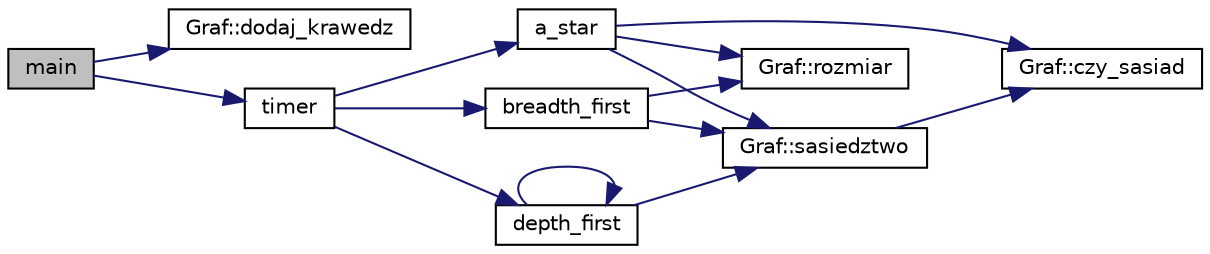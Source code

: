 digraph G
{
  edge [fontname="Helvetica",fontsize="10",labelfontname="Helvetica",labelfontsize="10"];
  node [fontname="Helvetica",fontsize="10",shape=record];
  rankdir="LR";
  Node1 [label="main",height=0.2,width=0.4,color="black", fillcolor="grey75", style="filled" fontcolor="black"];
  Node1 -> Node2 [color="midnightblue",fontsize="10",style="solid",fontname="Helvetica"];
  Node2 [label="Graf::dodaj_krawedz",height=0.2,width=0.4,color="black", fillcolor="white", style="filled",URL="$class_graf.html#a0024231b77bddd7298a66e0b753b5d6b",tooltip="Metoda pozwalajaca na dodawanie nowej krawedzi."];
  Node1 -> Node3 [color="midnightblue",fontsize="10",style="solid",fontname="Helvetica"];
  Node3 [label="timer",height=0.2,width=0.4,color="black", fillcolor="white", style="filled",URL="$timer_8h.html#a29d90bc26000d502cdee91c591dd2370"];
  Node3 -> Node4 [color="midnightblue",fontsize="10",style="solid",fontname="Helvetica"];
  Node4 [label="breadth_first",height=0.2,width=0.4,color="black", fillcolor="white", style="filled",URL="$przeszukiwanie_8h.html#a48d4601486fa305e536e43dd8537d710"];
  Node4 -> Node5 [color="midnightblue",fontsize="10",style="solid",fontname="Helvetica"];
  Node5 [label="Graf::rozmiar",height=0.2,width=0.4,color="black", fillcolor="white", style="filled",URL="$class_graf.html#ab452377f7bf7a7034057c9b1c1f2c4fb",tooltip="Metoda pozwalajaca na sprawdzenie rozmiaru."];
  Node4 -> Node6 [color="midnightblue",fontsize="10",style="solid",fontname="Helvetica"];
  Node6 [label="Graf::sasiedztwo",height=0.2,width=0.4,color="black", fillcolor="white", style="filled",URL="$class_graf.html#a7a21743550a1a46b30e462ddccf665c3",tooltip="Metoda pozwalajaca na sprawdzic &quot;sasiedztwo&quot; danego wierzcholka."];
  Node6 -> Node7 [color="midnightblue",fontsize="10",style="solid",fontname="Helvetica"];
  Node7 [label="Graf::czy_sasiad",height=0.2,width=0.4,color="black", fillcolor="white", style="filled",URL="$class_graf.html#ac743220324f5dd5340b26571771aab97",tooltip="Metoda pozwalajaca na sprawdzic czy dany wierzcholek jest &quot;sasiadem&quot;."];
  Node3 -> Node8 [color="midnightblue",fontsize="10",style="solid",fontname="Helvetica"];
  Node8 [label="depth_first",height=0.2,width=0.4,color="black", fillcolor="white", style="filled",URL="$przeszukiwanie_8h.html#adf1676fd94d7e754f7eb562ad1e86edd"];
  Node8 -> Node6 [color="midnightblue",fontsize="10",style="solid",fontname="Helvetica"];
  Node8 -> Node8 [color="midnightblue",fontsize="10",style="solid",fontname="Helvetica"];
  Node3 -> Node9 [color="midnightblue",fontsize="10",style="solid",fontname="Helvetica"];
  Node9 [label="a_star",height=0.2,width=0.4,color="black", fillcolor="white", style="filled",URL="$przeszukiwanie_8h.html#a136bc0fc8736b62810b7eff9278ef0c3"];
  Node9 -> Node5 [color="midnightblue",fontsize="10",style="solid",fontname="Helvetica"];
  Node9 -> Node6 [color="midnightblue",fontsize="10",style="solid",fontname="Helvetica"];
  Node9 -> Node7 [color="midnightblue",fontsize="10",style="solid",fontname="Helvetica"];
}
